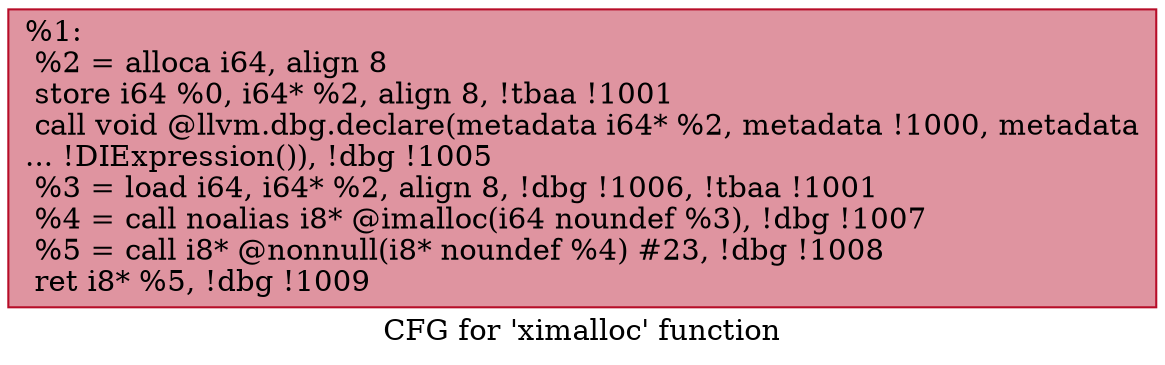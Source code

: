 digraph "CFG for 'ximalloc' function" {
	label="CFG for 'ximalloc' function";

	Node0x2346f50 [shape=record,color="#b70d28ff", style=filled, fillcolor="#b70d2870",label="{%1:\l  %2 = alloca i64, align 8\l  store i64 %0, i64* %2, align 8, !tbaa !1001\l  call void @llvm.dbg.declare(metadata i64* %2, metadata !1000, metadata\l... !DIExpression()), !dbg !1005\l  %3 = load i64, i64* %2, align 8, !dbg !1006, !tbaa !1001\l  %4 = call noalias i8* @imalloc(i64 noundef %3), !dbg !1007\l  %5 = call i8* @nonnull(i8* noundef %4) #23, !dbg !1008\l  ret i8* %5, !dbg !1009\l}"];
}
